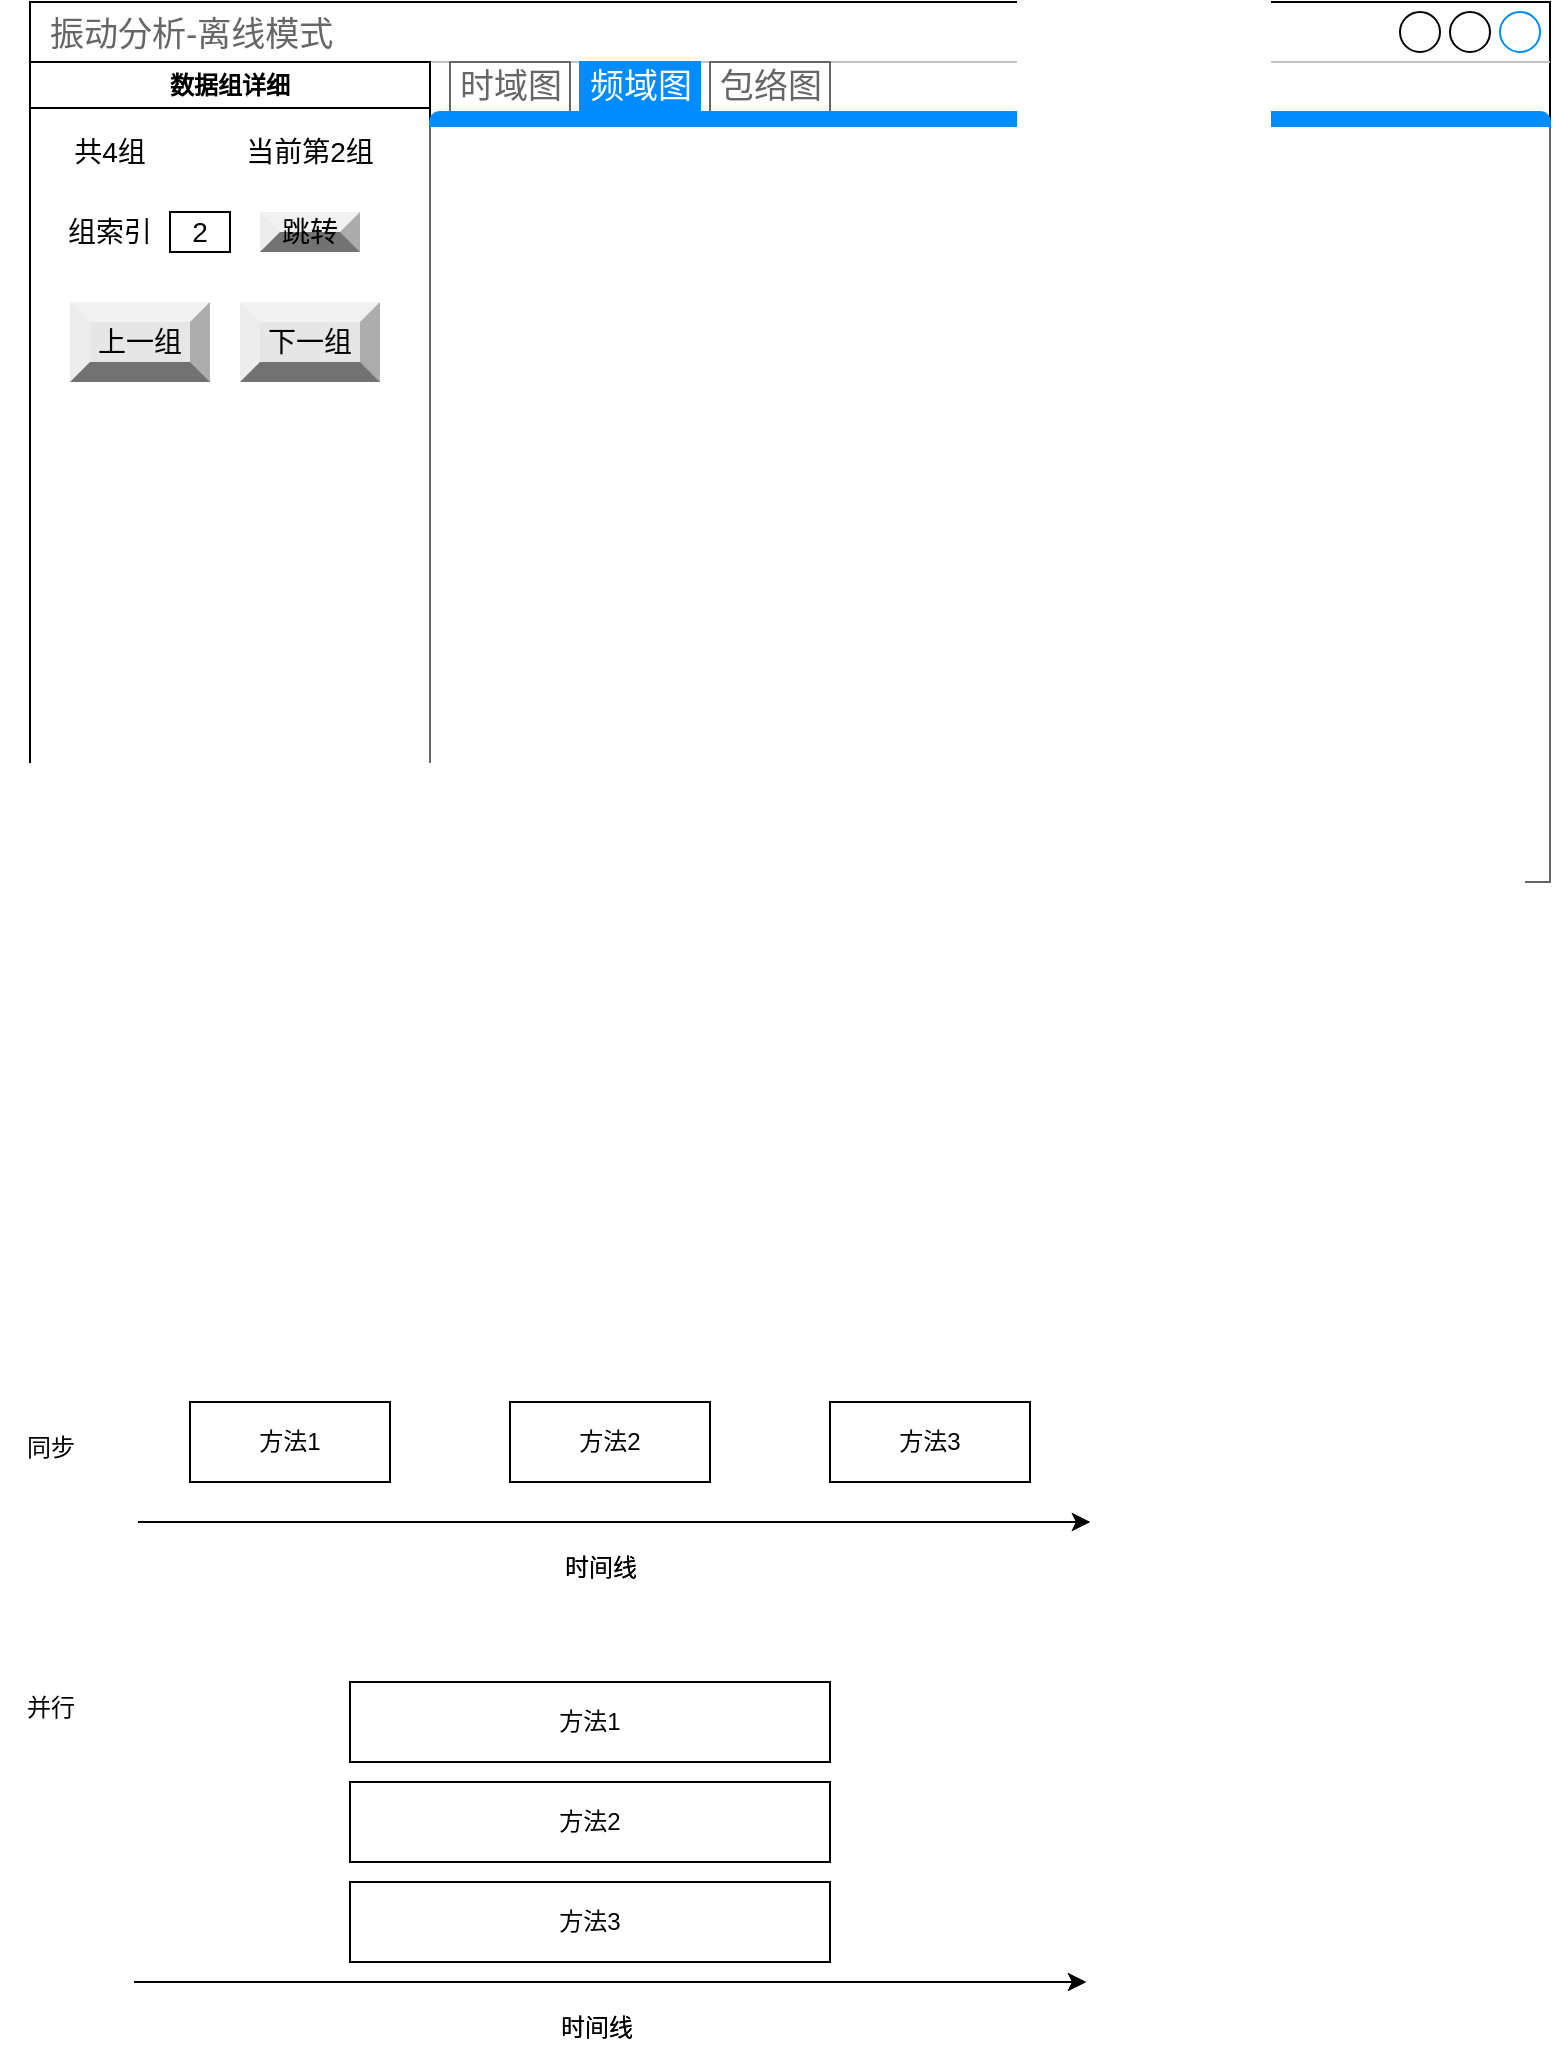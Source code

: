 <mxfile version="22.1.16" type="github">
  <diagram id="uQX-BmTMoWQf7kJKWobK" name="第 1 页">
    <mxGraphModel dx="1386" dy="793" grid="1" gridSize="10" guides="1" tooltips="1" connect="1" arrows="1" fold="1" page="1" pageScale="1" pageWidth="827" pageHeight="1169" math="0" shadow="0">
      <root>
        <mxCell id="0" />
        <mxCell id="1" parent="0" />
        <mxCell id="L8ozR5UkA_o1c3PNm9jG-1" value="振动分析-离线模式" style="strokeWidth=1;shadow=0;dashed=0;align=center;html=1;shape=mxgraph.mockup.containers.window;align=left;verticalAlign=top;spacingLeft=8;strokeColor2=#008cff;strokeColor3=#c4c4c4;fontColor=#666666;mainText=;fontSize=17;labelBackgroundColor=none;" parent="1" vertex="1">
          <mxGeometry x="40" y="80" width="760" height="440" as="geometry" />
        </mxCell>
        <mxCell id="L8ozR5UkA_o1c3PNm9jG-5" value="数据组详细" style="swimlane;whiteSpace=wrap;html=1;startSize=23;" parent="1" vertex="1">
          <mxGeometry x="40" y="110" width="200" height="410" as="geometry" />
        </mxCell>
        <mxCell id="L8ozR5UkA_o1c3PNm9jG-7" value="当前第2组" style="text;html=1;strokeColor=none;fillColor=none;align=center;verticalAlign=middle;whiteSpace=wrap;rounded=0;fontSize=14;" parent="L8ozR5UkA_o1c3PNm9jG-5" vertex="1">
          <mxGeometry x="90" y="30" width="100" height="30" as="geometry" />
        </mxCell>
        <mxCell id="L8ozR5UkA_o1c3PNm9jG-10" value="跳转" style="labelPosition=center;verticalLabelPosition=middle;align=center;html=1;shape=mxgraph.basic.shaded_button;dx=10;fillColor=#E6E6E6;strokeColor=none;whiteSpace=wrap;fontSize=14;" parent="L8ozR5UkA_o1c3PNm9jG-5" vertex="1">
          <mxGeometry x="115" y="75" width="50" height="20" as="geometry" />
        </mxCell>
        <mxCell id="L8ozR5UkA_o1c3PNm9jG-11" value="上一组" style="labelPosition=center;verticalLabelPosition=middle;align=center;html=1;shape=mxgraph.basic.shaded_button;dx=10;fillColor=#E6E6E6;strokeColor=none;whiteSpace=wrap;fontSize=14;" parent="L8ozR5UkA_o1c3PNm9jG-5" vertex="1">
          <mxGeometry x="20" y="120" width="70" height="40" as="geometry" />
        </mxCell>
        <mxCell id="L8ozR5UkA_o1c3PNm9jG-17" value="下一组" style="labelPosition=center;verticalLabelPosition=middle;align=center;html=1;shape=mxgraph.basic.shaded_button;dx=10;fillColor=#E6E6E6;strokeColor=none;whiteSpace=wrap;fontSize=14;" parent="L8ozR5UkA_o1c3PNm9jG-5" vertex="1">
          <mxGeometry x="105" y="120" width="70" height="40" as="geometry" />
        </mxCell>
        <mxCell id="L8ozR5UkA_o1c3PNm9jG-6" value="共4组" style="text;html=1;strokeColor=none;fillColor=none;align=center;verticalAlign=middle;whiteSpace=wrap;rounded=0;fontSize=14;" parent="L8ozR5UkA_o1c3PNm9jG-5" vertex="1">
          <mxGeometry x="10" y="30" width="60" height="30" as="geometry" />
        </mxCell>
        <mxCell id="L8ozR5UkA_o1c3PNm9jG-9" value="2" style="rounded=0;whiteSpace=wrap;html=1;fontSize=14;" parent="L8ozR5UkA_o1c3PNm9jG-5" vertex="1">
          <mxGeometry x="70" y="75" width="30" height="20" as="geometry" />
        </mxCell>
        <mxCell id="L8ozR5UkA_o1c3PNm9jG-8" value="组索引" style="text;html=1;strokeColor=none;fillColor=none;align=center;verticalAlign=middle;whiteSpace=wrap;rounded=0;fontSize=14;" parent="1" vertex="1">
          <mxGeometry x="50" y="180" width="60" height="30" as="geometry" />
        </mxCell>
        <mxCell id="L8ozR5UkA_o1c3PNm9jG-18" value="" style="strokeWidth=1;shadow=0;dashed=0;align=center;html=1;shape=mxgraph.mockup.containers.marginRect2;rectMarginTop=32;strokeColor=#666666;gradientColor=none;fontSize=14;" parent="1" vertex="1">
          <mxGeometry x="240" y="110" width="560" height="410" as="geometry" />
        </mxCell>
        <mxCell id="L8ozR5UkA_o1c3PNm9jG-19" value="时域图" style="strokeColor=inherit;fillColor=inherit;gradientColor=inherit;strokeWidth=1;shadow=0;dashed=0;align=center;html=1;shape=mxgraph.mockup.containers.rrect;rSize=0;fontSize=17;fontColor=#666666;gradientColor=none;" parent="L8ozR5UkA_o1c3PNm9jG-18" vertex="1">
          <mxGeometry width="60" height="25" relative="1" as="geometry">
            <mxPoint x="10" as="offset" />
          </mxGeometry>
        </mxCell>
        <mxCell id="L8ozR5UkA_o1c3PNm9jG-20" value="频域图" style="strokeWidth=1;shadow=0;dashed=0;align=center;html=1;shape=mxgraph.mockup.containers.rrect;rSize=0;fontSize=17;fontColor=#ffffff;strokeColor=#008cff;fillColor=#008cff;" parent="L8ozR5UkA_o1c3PNm9jG-18" vertex="1">
          <mxGeometry width="60" height="25" relative="1" as="geometry">
            <mxPoint x="75" as="offset" />
          </mxGeometry>
        </mxCell>
        <mxCell id="L8ozR5UkA_o1c3PNm9jG-21" value="包络图" style="strokeColor=inherit;fillColor=inherit;gradientColor=inherit;strokeWidth=1;shadow=0;dashed=0;align=center;html=1;shape=mxgraph.mockup.containers.rrect;rSize=0;fontSize=17;fontColor=#666666;gradientColor=none;" parent="L8ozR5UkA_o1c3PNm9jG-18" vertex="1">
          <mxGeometry width="60" height="25" relative="1" as="geometry">
            <mxPoint x="140" as="offset" />
          </mxGeometry>
        </mxCell>
        <mxCell id="L8ozR5UkA_o1c3PNm9jG-22" value="" style="strokeWidth=1;shadow=0;dashed=0;align=center;html=1;shape=mxgraph.mockup.containers.topButton;rSize=5;strokeColor=#008cff;fillColor=#008cff;gradientColor=none;resizeWidth=1;movable=0;deletable=1;fontSize=14;" parent="L8ozR5UkA_o1c3PNm9jG-18" vertex="1">
          <mxGeometry width="560" height="7" relative="1" as="geometry">
            <mxPoint y="25" as="offset" />
          </mxGeometry>
        </mxCell>
        <mxCell id="huFazBZiiIff5LcWya3l-1" value="" style="endArrow=classic;html=1;rounded=0;" edge="1" parent="1">
          <mxGeometry width="50" height="50" relative="1" as="geometry">
            <mxPoint x="94" y="840" as="sourcePoint" />
            <mxPoint x="570" y="840" as="targetPoint" />
          </mxGeometry>
        </mxCell>
        <mxCell id="huFazBZiiIff5LcWya3l-3" value="时间线" style="text;html=1;align=center;verticalAlign=middle;resizable=0;points=[];autosize=1;strokeColor=none;fillColor=none;" vertex="1" parent="1">
          <mxGeometry x="295" y="848" width="60" height="30" as="geometry" />
        </mxCell>
        <mxCell id="huFazBZiiIff5LcWya3l-4" value="方法1" style="rounded=0;whiteSpace=wrap;html=1;" vertex="1" parent="1">
          <mxGeometry x="120" y="780" width="100" height="40" as="geometry" />
        </mxCell>
        <mxCell id="huFazBZiiIff5LcWya3l-5" value="方法2" style="rounded=0;whiteSpace=wrap;html=1;" vertex="1" parent="1">
          <mxGeometry x="280" y="780" width="100" height="40" as="geometry" />
        </mxCell>
        <mxCell id="huFazBZiiIff5LcWya3l-6" value="方法3" style="rounded=0;whiteSpace=wrap;html=1;" vertex="1" parent="1">
          <mxGeometry x="440" y="780" width="100" height="40" as="geometry" />
        </mxCell>
        <mxCell id="huFazBZiiIff5LcWya3l-9" value="同步" style="text;html=1;align=center;verticalAlign=middle;resizable=0;points=[];autosize=1;strokeColor=none;fillColor=none;" vertex="1" parent="1">
          <mxGeometry x="25" y="788" width="50" height="30" as="geometry" />
        </mxCell>
        <mxCell id="huFazBZiiIff5LcWya3l-10" value="" style="endArrow=classic;html=1;rounded=0;" edge="1" parent="1">
          <mxGeometry width="50" height="50" relative="1" as="geometry">
            <mxPoint x="94" y="840" as="sourcePoint" />
            <mxPoint x="570" y="840" as="targetPoint" />
          </mxGeometry>
        </mxCell>
        <mxCell id="huFazBZiiIff5LcWya3l-11" value="时间线" style="text;html=1;align=center;verticalAlign=middle;resizable=0;points=[];autosize=1;strokeColor=none;fillColor=none;" vertex="1" parent="1">
          <mxGeometry x="295" y="848" width="60" height="30" as="geometry" />
        </mxCell>
        <mxCell id="huFazBZiiIff5LcWya3l-12" value="方法1" style="rounded=0;whiteSpace=wrap;html=1;" vertex="1" parent="1">
          <mxGeometry x="120" y="780" width="100" height="40" as="geometry" />
        </mxCell>
        <mxCell id="huFazBZiiIff5LcWya3l-13" value="方法2" style="rounded=0;whiteSpace=wrap;html=1;" vertex="1" parent="1">
          <mxGeometry x="280" y="780" width="100" height="40" as="geometry" />
        </mxCell>
        <mxCell id="huFazBZiiIff5LcWya3l-14" value="方法3" style="rounded=0;whiteSpace=wrap;html=1;" vertex="1" parent="1">
          <mxGeometry x="440" y="780" width="100" height="40" as="geometry" />
        </mxCell>
        <mxCell id="huFazBZiiIff5LcWya3l-15" value="" style="endArrow=classic;html=1;rounded=0;" edge="1" parent="1">
          <mxGeometry width="50" height="50" relative="1" as="geometry">
            <mxPoint x="92" y="1070" as="sourcePoint" />
            <mxPoint x="568" y="1070" as="targetPoint" />
          </mxGeometry>
        </mxCell>
        <mxCell id="huFazBZiiIff5LcWya3l-16" value="时间线" style="text;html=1;align=center;verticalAlign=middle;resizable=0;points=[];autosize=1;strokeColor=none;fillColor=none;" vertex="1" parent="1">
          <mxGeometry x="293" y="1078" width="60" height="30" as="geometry" />
        </mxCell>
        <mxCell id="huFazBZiiIff5LcWya3l-20" value="" style="endArrow=classic;html=1;rounded=0;" edge="1" parent="1">
          <mxGeometry width="50" height="50" relative="1" as="geometry">
            <mxPoint x="92" y="1070" as="sourcePoint" />
            <mxPoint x="568" y="1070" as="targetPoint" />
          </mxGeometry>
        </mxCell>
        <mxCell id="huFazBZiiIff5LcWya3l-21" value="时间线" style="text;html=1;align=center;verticalAlign=middle;resizable=0;points=[];autosize=1;strokeColor=none;fillColor=none;" vertex="1" parent="1">
          <mxGeometry x="293" y="1078" width="60" height="30" as="geometry" />
        </mxCell>
        <mxCell id="huFazBZiiIff5LcWya3l-22" value="方法1" style="rounded=0;whiteSpace=wrap;html=1;" vertex="1" parent="1">
          <mxGeometry x="200" y="920" width="240" height="40" as="geometry" />
        </mxCell>
        <mxCell id="huFazBZiiIff5LcWya3l-23" value="方法2" style="rounded=0;whiteSpace=wrap;html=1;" vertex="1" parent="1">
          <mxGeometry x="200" y="970" width="240" height="40" as="geometry" />
        </mxCell>
        <mxCell id="huFazBZiiIff5LcWya3l-24" value="方法3" style="rounded=0;whiteSpace=wrap;html=1;" vertex="1" parent="1">
          <mxGeometry x="200" y="1020" width="240" height="40" as="geometry" />
        </mxCell>
        <mxCell id="huFazBZiiIff5LcWya3l-25" value="并行" style="text;html=1;align=center;verticalAlign=middle;resizable=0;points=[];autosize=1;strokeColor=none;fillColor=none;" vertex="1" parent="1">
          <mxGeometry x="25" y="918" width="50" height="30" as="geometry" />
        </mxCell>
      </root>
    </mxGraphModel>
  </diagram>
</mxfile>
